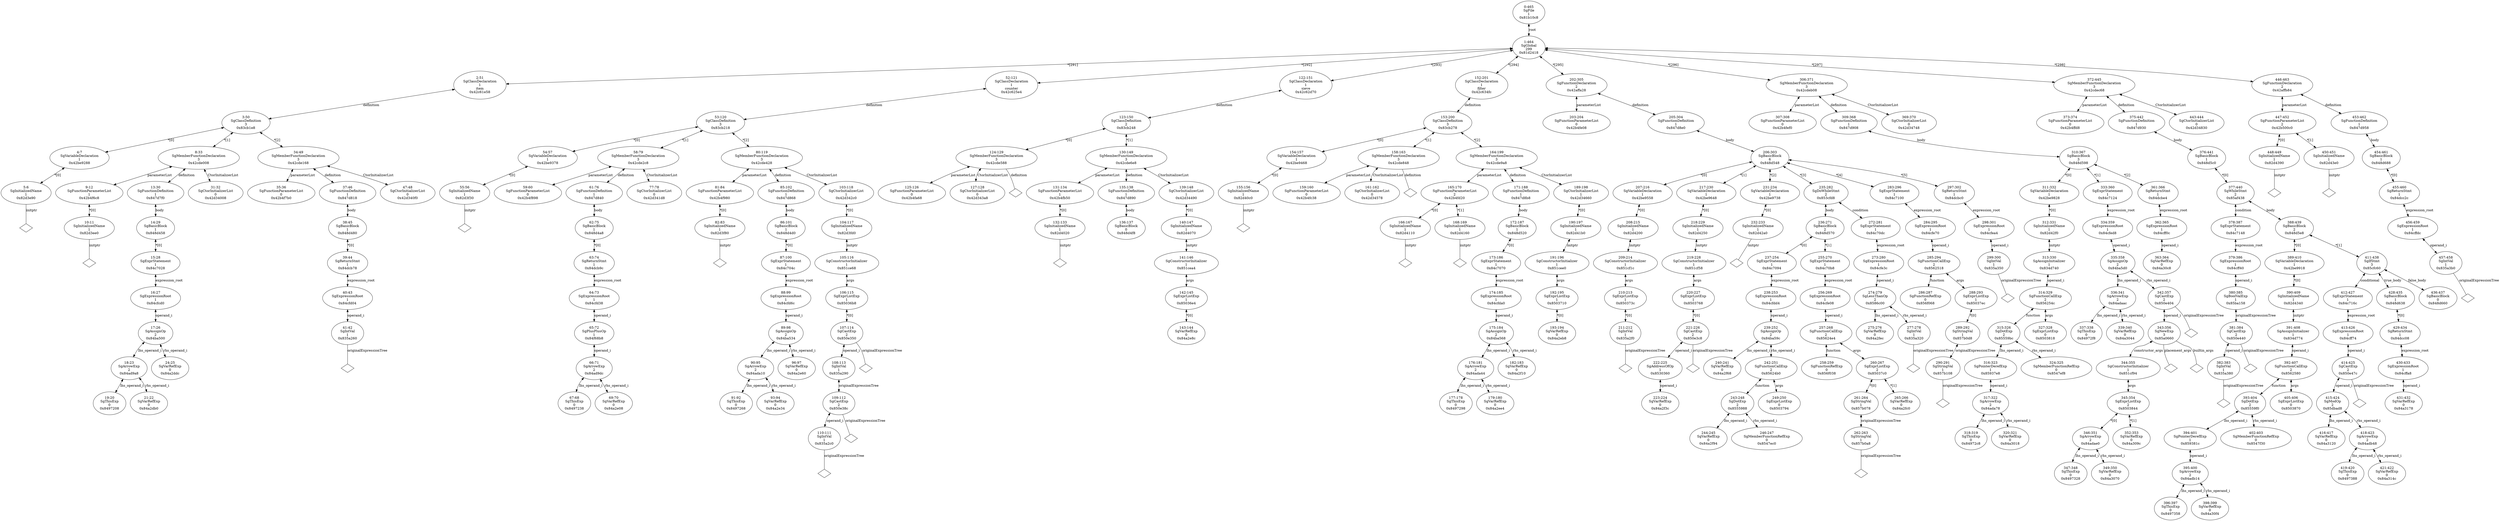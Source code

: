 digraph "G./primes.C.dot" {
"0x82d3e90"[label="5:6\nSgInitializedName\n1\n0x82d3e90\n" ];
"0x82d3e90" -> "0x82d3e90__initptr__null"[label="initptr" dir=none ];
"0x82d3e90__initptr__null"[label="" shape=diamond ];
"0x42be9288"[label="4:7\nSgVariableDeclaration\n1\n0x42be9288\n" ];
"0x42be9288" -> "0x82d3e90"[label="*[0]" dir=both ];
"0x82d3ee0"[label="10:11\nSgInitializedName\n1\n0x82d3ee0\n" ];
"0x82d3ee0" -> "0x82d3ee0__initptr__null"[label="initptr" dir=none ];
"0x82d3ee0__initptr__null"[label="" shape=diamond ];
"0x42b4f6c8"[label="9:12\nSgFunctionParameterList\n1\n0x42b4f6c8\n" ];
"0x42b4f6c8" -> "0x82d3ee0"[label="*[0]" dir=both ];
"0x8497208"[label="19:20\nSgThisExp\n0\n0x8497208\n" ];
"0x84a2db0"[label="21:22\nSgVarRefExp\n0\n0x84a2db0\n" ];
"0x84ad9a8"[label="18:23\nSgArrowExp\n2\n0x84ad9a8\n" ];
"0x84ad9a8" -> "0x8497208"[label="lhs_operand_i" dir=both ];
"0x84ad9a8" -> "0x84a2db0"[label="rhs_operand_i" dir=both ];
"0x84a2ddc"[label="24:25\nSgVarRefExp\n0\n0x84a2ddc\n" ];
"0x84ba500"[label="17:26\nSgAssignOp\n2\n0x84ba500\n" ];
"0x84ba500" -> "0x84ad9a8"[label="lhs_operand_i" dir=both ];
"0x84ba500" -> "0x84a2ddc"[label="rhs_operand_i" dir=both ];
"0x84cfcd0"[label="16:27\nSgExpressionRoot\n1\n0x84cfcd0\n" ];
"0x84cfcd0" -> "0x84ba500"[label="operand_i" dir=both ];
"0x84c7028"[label="15:28\nSgExprStatement\n1\n0x84c7028\n" ];
"0x84c7028" -> "0x84cfcd0"[label="expression_root" dir=both ];
"0x848d458"[label="14:29\nSgBasicBlock\n1\n0x848d458\n" ];
"0x848d458" -> "0x84c7028"[label="*[0]" dir=both ];
"0x847d7f0"[label="13:30\nSgFunctionDefinition\n1\n0x847d7f0\n" ];
"0x847d7f0" -> "0x848d458"[label="body" dir=both ];
"0x42d34008"[label="31:32\nSgCtorInitializerList\n0\n0x42d34008\n" ];
"0x42cde008"[label="8:33\nSgMemberFunctionDeclaration\n3\n0x42cde008\n" ];
"0x42cde008" -> "0x42b4f6c8"[label="parameterList" dir=both ];
"0x42cde008" -> "0x847d7f0"[label="definition" dir=both ];
"0x42cde008" -> "0x42d34008"[label="CtorInitializerList" dir=both ];
"0x42b4f7b0"[label="35:36\nSgFunctionParameterList\n0\n0x42b4f7b0\n" ];
"0x835a260"[label="41:42\nSgIntVal\n1\n0x835a260\n" ];
"0x835a260" -> "0x835a260__originalExpressionTree__null"[label="originalExpressionTree" dir=none ];
"0x835a260__originalExpressionTree__null"[label="" shape=diamond ];
"0x84cfd04"[label="40:43\nSgExpressionRoot\n1\n0x84cfd04\n" ];
"0x84cfd04" -> "0x835a260"[label="operand_i" dir=both ];
"0x84dcb78"[label="39:44\nSgReturnStmt\n1\n0x84dcb78\n" ];
"0x84dcb78" -> "0x84cfd04"[label="expression_root" dir=both ];
"0x848d480"[label="38:45\nSgBasicBlock\n1\n0x848d480\n" ];
"0x848d480" -> "0x84dcb78"[label="*[0]" dir=both ];
"0x847d818"[label="37:46\nSgFunctionDefinition\n1\n0x847d818\n" ];
"0x847d818" -> "0x848d480"[label="body" dir=both ];
"0x42d340f0"[label="47:48\nSgCtorInitializerList\n0\n0x42d340f0\n" ];
"0x42cde168"[label="34:49\nSgMemberFunctionDeclaration\n3\n0x42cde168\n" ];
"0x42cde168" -> "0x42b4f7b0"[label="parameterList" dir=both ];
"0x42cde168" -> "0x847d818"[label="definition" dir=both ];
"0x42cde168" -> "0x42d340f0"[label="CtorInitializerList" dir=both ];
"0x83cb1e8"[label="3:50\nSgClassDefinition\n3\n0x83cb1e8\n" ];
"0x83cb1e8" -> "0x42be9288"[label="*[0]" dir=both ];
"0x83cb1e8" -> "0x42cde008"[label="*[1]" dir=both ];
"0x83cb1e8" -> "0x42cde168"[label="*[2]" dir=both ];
"0x42c61e58"[label="2:51\nSgClassDeclaration\n1\nitem\n0x42c61e58\n" ];
"0x42c61e58" -> "0x83cb1e8"[label="definition" dir=both ];
"0x82d3f30"[label="55:56\nSgInitializedName\n1\n0x82d3f30\n" ];
"0x82d3f30" -> "0x82d3f30__initptr__null"[label="initptr" dir=none ];
"0x82d3f30__initptr__null"[label="" shape=diamond ];
"0x42be9378"[label="54:57\nSgVariableDeclaration\n1\n0x42be9378\n" ];
"0x42be9378" -> "0x82d3f30"[label="*[0]" dir=both ];
"0x42b4f898"[label="59:60\nSgFunctionParameterList\n0\n0x42b4f898\n" ];
"0x8497238"[label="67:68\nSgThisExp\n0\n0x8497238\n" ];
"0x84a2e08"[label="69:70\nSgVarRefExp\n0\n0x84a2e08\n" ];
"0x84ad9dc"[label="66:71\nSgArrowExp\n2\n0x84ad9dc\n" ];
"0x84ad9dc" -> "0x8497238"[label="lhs_operand_i" dir=both ];
"0x84ad9dc" -> "0x84a2e08"[label="rhs_operand_i" dir=both ];
"0x84f68b8"[label="65:72\nSgPlusPlusOp\n1\n0x84f68b8\n" ];
"0x84f68b8" -> "0x84ad9dc"[label="operand_i" dir=both ];
"0x84cfd38"[label="64:73\nSgExpressionRoot\n1\n0x84cfd38\n" ];
"0x84cfd38" -> "0x84f68b8"[label="operand_i" dir=both ];
"0x84dcb9c"[label="63:74\nSgReturnStmt\n1\n0x84dcb9c\n" ];
"0x84dcb9c" -> "0x84cfd38"[label="expression_root" dir=both ];
"0x848d4a8"[label="62:75\nSgBasicBlock\n1\n0x848d4a8\n" ];
"0x848d4a8" -> "0x84dcb9c"[label="*[0]" dir=both ];
"0x847d840"[label="61:76\nSgFunctionDefinition\n1\n0x847d840\n" ];
"0x847d840" -> "0x848d4a8"[label="body" dir=both ];
"0x42d341d8"[label="77:78\nSgCtorInitializerList\n0\n0x42d341d8\n" ];
"0x42cde2c8"[label="58:79\nSgMemberFunctionDeclaration\n3\n0x42cde2c8\n" ];
"0x42cde2c8" -> "0x42b4f898"[label="parameterList" dir=both ];
"0x42cde2c8" -> "0x847d840"[label="definition" dir=both ];
"0x42cde2c8" -> "0x42d341d8"[label="CtorInitializerList" dir=both ];
"0x82d3f80"[label="82:83\nSgInitializedName\n1\n0x82d3f80\n" ];
"0x82d3f80" -> "0x82d3f80__initptr__null"[label="initptr" dir=none ];
"0x82d3f80__initptr__null"[label="" shape=diamond ];
"0x42b4f980"[label="81:84\nSgFunctionParameterList\n1\n0x42b4f980\n" ];
"0x42b4f980" -> "0x82d3f80"[label="*[0]" dir=both ];
"0x8497268"[label="91:92\nSgThisExp\n0\n0x8497268\n" ];
"0x84a2e34"[label="93:94\nSgVarRefExp\n0\n0x84a2e34\n" ];
"0x84ada10"[label="90:95\nSgArrowExp\n2\n0x84ada10\n" ];
"0x84ada10" -> "0x8497268"[label="lhs_operand_i" dir=both ];
"0x84ada10" -> "0x84a2e34"[label="rhs_operand_i" dir=both ];
"0x84a2e60"[label="96:97\nSgVarRefExp\n0\n0x84a2e60\n" ];
"0x84ba534"[label="89:98\nSgAssignOp\n2\n0x84ba534\n" ];
"0x84ba534" -> "0x84ada10"[label="lhs_operand_i" dir=both ];
"0x84ba534" -> "0x84a2e60"[label="rhs_operand_i" dir=both ];
"0x84cfd6c"[label="88:99\nSgExpressionRoot\n1\n0x84cfd6c\n" ];
"0x84cfd6c" -> "0x84ba534"[label="operand_i" dir=both ];
"0x84c704c"[label="87:100\nSgExprStatement\n1\n0x84c704c\n" ];
"0x84c704c" -> "0x84cfd6c"[label="expression_root" dir=both ];
"0x848d4d0"[label="86:101\nSgBasicBlock\n1\n0x848d4d0\n" ];
"0x848d4d0" -> "0x84c704c"[label="*[0]" dir=both ];
"0x847d868"[label="85:102\nSgFunctionDefinition\n1\n0x847d868\n" ];
"0x847d868" -> "0x848d4d0"[label="body" dir=both ];
"0x835a2c0"[label="110:111\nSgIntVal\n1\n0x835a2c0\n" ];
"0x835a2c0" -> "0x835a2c0__originalExpressionTree__null"[label="originalExpressionTree" dir=none ];
"0x835a2c0__originalExpressionTree__null"[label="" shape=diamond ];
"0x850e38c"[label="109:112\nSgCastExp\n2\n0x850e38c\n" ];
"0x850e38c" -> "0x835a2c0"[label="operand_i" dir=both ];
"0x850e38c" -> "0x850e38c__originalExpressionTree__null"[label="originalExpressionTree" dir=none ];
"0x850e38c__originalExpressionTree__null"[label="" shape=diamond ];
"0x835a290"[label="108:113\nSgIntVal\n1\n0x835a290\n" ];
"0x835a290" -> "0x850e38c"[label="originalExpressionTree" dir=both ];
"0x850e350"[label="107:114\nSgCastExp\n2\n0x850e350\n" ];
"0x850e350" -> "0x835a290"[label="operand_i" dir=both ];
"0x850e350" -> "0x850e350__originalExpressionTree__null"[label="originalExpressionTree" dir=none ];
"0x850e350__originalExpressionTree__null"[label="" shape=diamond ];
"0x85036b8"[label="106:115\nSgExprListExp\n1\n0x85036b8\n" ];
"0x85036b8" -> "0x850e350"[label="*[0]" dir=both ];
"0x851ce68"[label="105:116\nSgConstructorInitializer\n1\n0x851ce68\n" ];
"0x851ce68" -> "0x85036b8"[label="args" dir=both ];
"0x82d3fd0"[label="104:117\nSgInitializedName\n1\n0x82d3fd0\n" ];
"0x82d3fd0" -> "0x851ce68"[label="initptr" dir=both ];
"0x42d342c0"[label="103:118\nSgCtorInitializerList\n1\n0x42d342c0\n" ];
"0x42d342c0" -> "0x82d3fd0"[label="*[0]" dir=both ];
"0x42cde428"[label="80:119\nSgMemberFunctionDeclaration\n3\n0x42cde428\n" ];
"0x42cde428" -> "0x42b4f980"[label="parameterList" dir=both ];
"0x42cde428" -> "0x847d868"[label="definition" dir=both ];
"0x42cde428" -> "0x42d342c0"[label="CtorInitializerList" dir=both ];
"0x83cb218"[label="53:120\nSgClassDefinition\n3\n0x83cb218\n" ];
"0x83cb218" -> "0x42be9378"[label="*[0]" dir=both ];
"0x83cb218" -> "0x42cde2c8"[label="*[1]" dir=both ];
"0x83cb218" -> "0x42cde428"[label="*[2]" dir=both ];
"0x42c625e4"[label="52:121\nSgClassDeclaration\n1\ncounter\n0x42c625e4\n" ];
"0x42c625e4" -> "0x83cb218"[label="definition" dir=both ];
"0x42b4fa68"[label="125:126\nSgFunctionParameterList\n0\n0x42b4fa68\n" ];
"0x42d343a8"[label="127:128\nSgCtorInitializerList\n0\n0x42d343a8\n" ];
"0x42cde588"[label="124:129\nSgMemberFunctionDeclaration\n3\n0x42cde588\n" ];
"0x42cde588" -> "0x42b4fa68"[label="parameterList" dir=both ];
"0x42cde588" -> "0x42cde588__definition__null"[label="definition" dir=none ];
"0x42cde588__definition__null"[label="" shape=diamond ];
"0x42cde588" -> "0x42d343a8"[label="CtorInitializerList" dir=both ];
"0x82d4020"[label="132:133\nSgInitializedName\n1\n0x82d4020\n" ];
"0x82d4020" -> "0x82d4020__initptr__null"[label="initptr" dir=none ];
"0x82d4020__initptr__null"[label="" shape=diamond ];
"0x42b4fb50"[label="131:134\nSgFunctionParameterList\n1\n0x42b4fb50\n" ];
"0x42b4fb50" -> "0x82d4020"[label="*[0]" dir=both ];
"0x848d4f8"[label="136:137\nSgBasicBlock\n0\n0x848d4f8\n" ];
"0x847d890"[label="135:138\nSgFunctionDefinition\n1\n0x847d890\n" ];
"0x847d890" -> "0x848d4f8"[label="body" dir=both ];
"0x84a2e8c"[label="143:144\nSgVarRefExp\n0\n0x84a2e8c\n" ];
"0x85036e4"[label="142:145\nSgExprListExp\n1\n0x85036e4\n" ];
"0x85036e4" -> "0x84a2e8c"[label="*[0]" dir=both ];
"0x851cea4"[label="141:146\nSgConstructorInitializer\n1\n0x851cea4\n" ];
"0x851cea4" -> "0x85036e4"[label="args" dir=both ];
"0x82d4070"[label="140:147\nSgInitializedName\n1\n0x82d4070\n" ];
"0x82d4070" -> "0x851cea4"[label="initptr" dir=both ];
"0x42d34490"[label="139:148\nSgCtorInitializerList\n1\n0x42d34490\n" ];
"0x42d34490" -> "0x82d4070"[label="*[0]" dir=both ];
"0x42cde6e8"[label="130:149\nSgMemberFunctionDeclaration\n3\n0x42cde6e8\n" ];
"0x42cde6e8" -> "0x42b4fb50"[label="parameterList" dir=both ];
"0x42cde6e8" -> "0x847d890"[label="definition" dir=both ];
"0x42cde6e8" -> "0x42d34490"[label="CtorInitializerList" dir=both ];
"0x83cb248"[label="123:150\nSgClassDefinition\n2\n0x83cb248\n" ];
"0x83cb248" -> "0x42cde588"[label="*[0]" dir=both ];
"0x83cb248" -> "0x42cde6e8"[label="*[1]" dir=both ];
"0x42c62d70"[label="122:151\nSgClassDeclaration\n1\nsieve\n0x42c62d70\n" ];
"0x42c62d70" -> "0x83cb248"[label="definition" dir=both ];
"0x82d40c0"[label="155:156\nSgInitializedName\n1\n0x82d40c0\n" ];
"0x82d40c0" -> "0x82d40c0__initptr__null"[label="initptr" dir=none ];
"0x82d40c0__initptr__null"[label="" shape=diamond ];
"0x42be9468"[label="154:157\nSgVariableDeclaration\n1\n0x42be9468\n" ];
"0x42be9468" -> "0x82d40c0"[label="*[0]" dir=both ];
"0x42b4fc38"[label="159:160\nSgFunctionParameterList\n0\n0x42b4fc38\n" ];
"0x42d34578"[label="161:162\nSgCtorInitializerList\n0\n0x42d34578\n" ];
"0x42cde848"[label="158:163\nSgMemberFunctionDeclaration\n3\n0x42cde848\n" ];
"0x42cde848" -> "0x42b4fc38"[label="parameterList" dir=both ];
"0x42cde848" -> "0x42cde848__definition__null"[label="definition" dir=none ];
"0x42cde848__definition__null"[label="" shape=diamond ];
"0x42cde848" -> "0x42d34578"[label="CtorInitializerList" dir=both ];
"0x82d4110"[label="166:167\nSgInitializedName\n1\n0x82d4110\n" ];
"0x82d4110" -> "0x82d4110__initptr__null"[label="initptr" dir=none ];
"0x82d4110__initptr__null"[label="" shape=diamond ];
"0x82d4160"[label="168:169\nSgInitializedName\n1\n0x82d4160\n" ];
"0x82d4160" -> "0x82d4160__initptr__null"[label="initptr" dir=none ];
"0x82d4160__initptr__null"[label="" shape=diamond ];
"0x42b4fd20"[label="165:170\nSgFunctionParameterList\n2\n0x42b4fd20\n" ];
"0x42b4fd20" -> "0x82d4110"[label="*[0]" dir=both ];
"0x42b4fd20" -> "0x82d4160"[label="*[1]" dir=both ];
"0x8497298"[label="177:178\nSgThisExp\n0\n0x8497298\n" ];
"0x84a2ee4"[label="179:180\nSgVarRefExp\n0\n0x84a2ee4\n" ];
"0x84ada44"[label="176:181\nSgArrowExp\n2\n0x84ada44\n" ];
"0x84ada44" -> "0x8497298"[label="lhs_operand_i" dir=both ];
"0x84ada44" -> "0x84a2ee4"[label="rhs_operand_i" dir=both ];
"0x84a2f10"[label="182:183\nSgVarRefExp\n0\n0x84a2f10\n" ];
"0x84ba568"[label="175:184\nSgAssignOp\n2\n0x84ba568\n" ];
"0x84ba568" -> "0x84ada44"[label="lhs_operand_i" dir=both ];
"0x84ba568" -> "0x84a2f10"[label="rhs_operand_i" dir=both ];
"0x84cfda0"[label="174:185\nSgExpressionRoot\n1\n0x84cfda0\n" ];
"0x84cfda0" -> "0x84ba568"[label="operand_i" dir=both ];
"0x84c7070"[label="173:186\nSgExprStatement\n1\n0x84c7070\n" ];
"0x84c7070" -> "0x84cfda0"[label="expression_root" dir=both ];
"0x848d520"[label="172:187\nSgBasicBlock\n1\n0x848d520\n" ];
"0x848d520" -> "0x84c7070"[label="*[0]" dir=both ];
"0x847d8b8"[label="171:188\nSgFunctionDefinition\n1\n0x847d8b8\n" ];
"0x847d8b8" -> "0x848d520"[label="body" dir=both ];
"0x84a2eb8"[label="193:194\nSgVarRefExp\n0\n0x84a2eb8\n" ];
"0x8503710"[label="192:195\nSgExprListExp\n1\n0x8503710\n" ];
"0x8503710" -> "0x84a2eb8"[label="*[0]" dir=both ];
"0x851cee0"[label="191:196\nSgConstructorInitializer\n1\n0x851cee0\n" ];
"0x851cee0" -> "0x8503710"[label="args" dir=both ];
"0x82d41b0"[label="190:197\nSgInitializedName\n1\n0x82d41b0\n" ];
"0x82d41b0" -> "0x851cee0"[label="initptr" dir=both ];
"0x42d34660"[label="189:198\nSgCtorInitializerList\n1\n0x42d34660\n" ];
"0x42d34660" -> "0x82d41b0"[label="*[0]" dir=both ];
"0x42cde9a8"[label="164:199\nSgMemberFunctionDeclaration\n3\n0x42cde9a8\n" ];
"0x42cde9a8" -> "0x42b4fd20"[label="parameterList" dir=both ];
"0x42cde9a8" -> "0x847d8b8"[label="definition" dir=both ];
"0x42cde9a8" -> "0x42d34660"[label="CtorInitializerList" dir=both ];
"0x83cb278"[label="153:200\nSgClassDefinition\n3\n0x83cb278\n" ];
"0x83cb278" -> "0x42be9468"[label="*[0]" dir=both ];
"0x83cb278" -> "0x42cde848"[label="*[1]" dir=both ];
"0x83cb278" -> "0x42cde9a8"[label="*[2]" dir=both ];
"0x42c634fc"[label="152:201\nSgClassDeclaration\n1\nfilter\n0x42c634fc\n" ];
"0x42c634fc" -> "0x83cb278"[label="definition" dir=both ];
"0x42b4fe08"[label="203:204\nSgFunctionParameterList\n0\n0x42b4fe08\n" ];
"0x835a2f0"[label="211:212\nSgIntVal\n1\n0x835a2f0\n" ];
"0x835a2f0" -> "0x835a2f0__originalExpressionTree__null"[label="originalExpressionTree" dir=none ];
"0x835a2f0__originalExpressionTree__null"[label="" shape=diamond ];
"0x850373c"[label="210:213\nSgExprListExp\n1\n0x850373c\n" ];
"0x850373c" -> "0x835a2f0"[label="*[0]" dir=both ];
"0x851cf1c"[label="209:214\nSgConstructorInitializer\n1\n0x851cf1c\n" ];
"0x851cf1c" -> "0x850373c"[label="args" dir=both ];
"0x82d4200"[label="208:215\nSgInitializedName\n1\n0x82d4200\n" ];
"0x82d4200" -> "0x851cf1c"[label="initptr" dir=both ];
"0x42be9558"[label="207:216\nSgVariableDeclaration\n1\n0x42be9558\n" ];
"0x42be9558" -> "0x82d4200"[label="*[0]" dir=both ];
"0x84a2f3c"[label="223:224\nSgVarRefExp\n0\n0x84a2f3c\n" ];
"0x8530360"[label="222:225\nSgAddressOfOp\n1\n0x8530360\n" ];
"0x8530360" -> "0x84a2f3c"[label="operand_i" dir=both ];
"0x850e3c8"[label="221:226\nSgCastExp\n2\n0x850e3c8\n" ];
"0x850e3c8" -> "0x8530360"[label="operand_i" dir=both ];
"0x850e3c8" -> "0x850e3c8__originalExpressionTree__null"[label="originalExpressionTree" dir=none ];
"0x850e3c8__originalExpressionTree__null"[label="" shape=diamond ];
"0x8503768"[label="220:227\nSgExprListExp\n1\n0x8503768\n" ];
"0x8503768" -> "0x850e3c8"[label="*[0]" dir=both ];
"0x851cf58"[label="219:228\nSgConstructorInitializer\n1\n0x851cf58\n" ];
"0x851cf58" -> "0x8503768"[label="args" dir=both ];
"0x82d4250"[label="218:229\nSgInitializedName\n1\n0x82d4250\n" ];
"0x82d4250" -> "0x851cf58"[label="initptr" dir=both ];
"0x42be9648"[label="217:230\nSgVariableDeclaration\n1\n0x42be9648\n" ];
"0x42be9648" -> "0x82d4250"[label="*[0]" dir=both ];
"0x82d42a0"[label="232:233\nSgInitializedName\n1\n0x82d42a0\n" ];
"0x82d42a0" -> "0x82d42a0__initptr__null"[label="initptr" dir=none ];
"0x82d42a0__initptr__null"[label="" shape=diamond ];
"0x42be9738"[label="231:234\nSgVariableDeclaration\n1\n0x42be9738\n" ];
"0x42be9738" -> "0x82d42a0"[label="*[0]" dir=both ];
"0x84a2f68"[label="240:241\nSgVarRefExp\n0\n0x84a2f68\n" ];
"0x84a2f94"[label="244:245\nSgVarRefExp\n0\n0x84a2f94\n" ];
"0x8547ec0"[label="246:247\nSgMemberFunctionRefExp\n0\n0x8547ec0\n" ];
"0x8555988"[label="243:248\nSgDotExp\n2\n0x8555988\n" ];
"0x8555988" -> "0x84a2f94"[label="lhs_operand_i" dir=both ];
"0x8555988" -> "0x8547ec0"[label="rhs_operand_i" dir=both ];
"0x8503794"[label="249:250\nSgExprListExp\n0\n0x8503794\n" ];
"0x85624b0"[label="242:251\nSgFunctionCallExp\n2\n0x85624b0\n" ];
"0x85624b0" -> "0x8555988"[label="function" dir=both ];
"0x85624b0" -> "0x8503794"[label="args" dir=both ];
"0x84ba59c"[label="239:252\nSgAssignOp\n2\n0x84ba59c\n" ];
"0x84ba59c" -> "0x84a2f68"[label="lhs_operand_i" dir=both ];
"0x84ba59c" -> "0x85624b0"[label="rhs_operand_i" dir=both ];
"0x84cfdd4"[label="238:253\nSgExpressionRoot\n1\n0x84cfdd4\n" ];
"0x84cfdd4" -> "0x84ba59c"[label="operand_i" dir=both ];
"0x84c7094"[label="237:254\nSgExprStatement\n1\n0x84c7094\n" ];
"0x84c7094" -> "0x84cfdd4"[label="expression_root" dir=both ];
"0x856f038"[label="258:259\nSgFunctionRefExp\n0\n0x856f038\n" ];
"0x857b0a8"[label="262:263\nSgStringVal\n1\n0x857b0a8\n" ];
"0x857b0a8" -> "0x857b0a8__originalExpressionTree__null"[label="originalExpressionTree" dir=none ];
"0x857b0a8__originalExpressionTree__null"[label="" shape=diamond ];
"0x857b078"[label="261:264\nSgStringVal\n1\n0x857b078\n" ];
"0x857b078" -> "0x857b0a8"[label="originalExpressionTree" dir=both ];
"0x84a2fc0"[label="265:266\nSgVarRefExp\n0\n0x84a2fc0\n" ];
"0x85037c0"[label="260:267\nSgExprListExp\n2\n0x85037c0\n" ];
"0x85037c0" -> "0x857b078"[label="*[0]" dir=both ];
"0x85037c0" -> "0x84a2fc0"[label="*[1]" dir=both ];
"0x85624e4"[label="257:268\nSgFunctionCallExp\n2\n0x85624e4\n" ];
"0x85624e4" -> "0x856f038"[label="function" dir=both ];
"0x85624e4" -> "0x85037c0"[label="args" dir=both ];
"0x84cfe08"[label="256:269\nSgExpressionRoot\n1\n0x84cfe08\n" ];
"0x84cfe08" -> "0x85624e4"[label="operand_i" dir=both ];
"0x84c70b8"[label="255:270\nSgExprStatement\n1\n0x84c70b8\n" ];
"0x84c70b8" -> "0x84cfe08"[label="expression_root" dir=both ];
"0x848d570"[label="236:271\nSgBasicBlock\n2\n0x848d570\n" ];
"0x848d570" -> "0x84c7094"[label="*[0]" dir=both ];
"0x848d570" -> "0x84c70b8"[label="*[1]" dir=both ];
"0x84a2fec"[label="275:276\nSgVarRefExp\n0\n0x84a2fec\n" ];
"0x835a320"[label="277:278\nSgIntVal\n1\n0x835a320\n" ];
"0x835a320" -> "0x835a320__originalExpressionTree__null"[label="originalExpressionTree" dir=none ];
"0x835a320__originalExpressionTree__null"[label="" shape=diamond ];
"0x8586c00"[label="274:279\nSgLessThanOp\n2\n0x8586c00\n" ];
"0x8586c00" -> "0x84a2fec"[label="lhs_operand_i" dir=both ];
"0x8586c00" -> "0x835a320"[label="rhs_operand_i" dir=both ];
"0x84cfe3c"[label="273:280\nSgExpressionRoot\n1\n0x84cfe3c\n" ];
"0x84cfe3c" -> "0x8586c00"[label="operand_i" dir=both ];
"0x84c70dc"[label="272:281\nSgExprStatement\n1\n0x84c70dc\n" ];
"0x84c70dc" -> "0x84cfe3c"[label="expression_root" dir=both ];
"0x853cfd8"[label="235:282\nSgDoWhileStmt\n2\n0x853cfd8\n" ];
"0x853cfd8" -> "0x848d570"[label="body" dir=both ];
"0x853cfd8" -> "0x84c70dc"[label="condition" dir=both ];
"0x856f068"[label="286:287\nSgFunctionRefExp\n0\n0x856f068\n" ];
"0x857b108"[label="290:291\nSgStringVal\n1\n0x857b108\n" ];
"0x857b108" -> "0x857b108__originalExpressionTree__null"[label="originalExpressionTree" dir=none ];
"0x857b108__originalExpressionTree__null"[label="" shape=diamond ];
"0x857b0d8"[label="289:292\nSgStringVal\n1\n0x857b0d8\n" ];
"0x857b0d8" -> "0x857b108"[label="originalExpressionTree" dir=both ];
"0x85037ec"[label="288:293\nSgExprListExp\n1\n0x85037ec\n" ];
"0x85037ec" -> "0x857b0d8"[label="*[0]" dir=both ];
"0x8562518"[label="285:294\nSgFunctionCallExp\n2\n0x8562518\n" ];
"0x8562518" -> "0x856f068"[label="function" dir=both ];
"0x8562518" -> "0x85037ec"[label="args" dir=both ];
"0x84cfe70"[label="284:295\nSgExpressionRoot\n1\n0x84cfe70\n" ];
"0x84cfe70" -> "0x8562518"[label="operand_i" dir=both ];
"0x84c7100"[label="283:296\nSgExprStatement\n1\n0x84c7100\n" ];
"0x84c7100" -> "0x84cfe70"[label="expression_root" dir=both ];
"0x835a350"[label="299:300\nSgIntVal\n1\n0x835a350\n" ];
"0x835a350" -> "0x835a350__originalExpressionTree__null"[label="originalExpressionTree" dir=none ];
"0x835a350__originalExpressionTree__null"[label="" shape=diamond ];
"0x84cfea4"[label="298:301\nSgExpressionRoot\n1\n0x84cfea4\n" ];
"0x84cfea4" -> "0x835a350"[label="operand_i" dir=both ];
"0x84dcbc0"[label="297:302\nSgReturnStmt\n1\n0x84dcbc0\n" ];
"0x84dcbc0" -> "0x84cfea4"[label="expression_root" dir=both ];
"0x848d548"[label="206:303\nSgBasicBlock\n6\n0x848d548\n" ];
"0x848d548" -> "0x42be9558"[label="*[0]" dir=both ];
"0x848d548" -> "0x42be9648"[label="*[1]" dir=both ];
"0x848d548" -> "0x42be9738"[label="*[2]" dir=both ];
"0x848d548" -> "0x853cfd8"[label="*[3]" dir=both ];
"0x848d548" -> "0x84c7100"[label="*[4]" dir=both ];
"0x848d548" -> "0x84dcbc0"[label="*[5]" dir=both ];
"0x847d8e0"[label="205:304\nSgFunctionDefinition\n1\n0x847d8e0\n" ];
"0x847d8e0" -> "0x848d548"[label="body" dir=both ];
"0x42affa28"[label="202:305\nSgFunctionDeclaration\n2\n0x42affa28\n" ];
"0x42affa28" -> "0x42b4fe08"[label="parameterList" dir=both ];
"0x42affa28" -> "0x847d8e0"[label="definition" dir=both ];
"0x42b4fef0"[label="307:308\nSgFunctionParameterList\n0\n0x42b4fef0\n" ];
"0x84972c8"[label="318:319\nSgThisExp\n0\n0x84972c8\n" ];
"0x84a3018"[label="320:321\nSgVarRefExp\n0\n0x84a3018\n" ];
"0x84ada78"[label="317:322\nSgArrowExp\n2\n0x84ada78\n" ];
"0x84ada78" -> "0x84972c8"[label="lhs_operand_i" dir=both ];
"0x84ada78" -> "0x84a3018"[label="rhs_operand_i" dir=both ];
"0x85937e8"[label="316:323\nSgPointerDerefExp\n1\n0x85937e8\n" ];
"0x85937e8" -> "0x84ada78"[label="operand_i" dir=both ];
"0x8547ef8"[label="324:325\nSgMemberFunctionRefExp\n0\n0x8547ef8\n" ];
"0x85559bc"[label="315:326\nSgDotExp\n2\n0x85559bc\n" ];
"0x85559bc" -> "0x85937e8"[label="lhs_operand_i" dir=both ];
"0x85559bc" -> "0x8547ef8"[label="rhs_operand_i" dir=both ];
"0x8503818"[label="327:328\nSgExprListExp\n0\n0x8503818\n" ];
"0x856254c"[label="314:329\nSgFunctionCallExp\n2\n0x856254c\n" ];
"0x856254c" -> "0x85559bc"[label="function" dir=both ];
"0x856254c" -> "0x8503818"[label="args" dir=both ];
"0x834d740"[label="313:330\nSgAssignInitializer\n1\n0x834d740\n" ];
"0x834d740" -> "0x856254c"[label="operand_i" dir=both ];
"0x82d42f0"[label="312:331\nSgInitializedName\n1\n0x82d42f0\n" ];
"0x82d42f0" -> "0x834d740"[label="initptr" dir=both ];
"0x42be9828"[label="311:332\nSgVariableDeclaration\n1\n0x42be9828\n" ];
"0x42be9828" -> "0x82d42f0"[label="*[0]" dir=both ];
"0x84972f8"[label="337:338\nSgThisExp\n0\n0x84972f8\n" ];
"0x84a3044"[label="339:340\nSgVarRefExp\n0\n0x84a3044\n" ];
"0x84adaac"[label="336:341\nSgArrowExp\n2\n0x84adaac\n" ];
"0x84adaac" -> "0x84972f8"[label="lhs_operand_i" dir=both ];
"0x84adaac" -> "0x84a3044"[label="rhs_operand_i" dir=both ];
"0x8497328"[label="347:348\nSgThisExp\n0\n0x8497328\n" ];
"0x84a3070"[label="349:350\nSgVarRefExp\n0\n0x84a3070\n" ];
"0x84adae0"[label="346:351\nSgArrowExp\n2\n0x84adae0\n" ];
"0x84adae0" -> "0x8497328"[label="lhs_operand_i" dir=both ];
"0x84adae0" -> "0x84a3070"[label="rhs_operand_i" dir=both ];
"0x84a309c"[label="352:353\nSgVarRefExp\n0\n0x84a309c\n" ];
"0x8503844"[label="345:354\nSgExprListExp\n2\n0x8503844\n" ];
"0x8503844" -> "0x84adae0"[label="*[0]" dir=both ];
"0x8503844" -> "0x84a309c"[label="*[1]" dir=both ];
"0x851cf94"[label="344:355\nSgConstructorInitializer\n1\n0x851cf94\n" ];
"0x851cf94" -> "0x8503844"[label="args" dir=both ];
"0x85a0660"[label="343:356\nSgNewExp\n3\n0x85a0660\n" ];
"0x85a0660" -> "0x85a0660__placement_args__null"[label="placement_args" dir=none ];
"0x85a0660__placement_args__null"[label="" shape=diamond ];
"0x85a0660" -> "0x851cf94"[label="constructor_args" dir=both ];
"0x85a0660" -> "0x85a0660__builtin_args__null"[label="builtin_args" dir=none ];
"0x85a0660__builtin_args__null"[label="" shape=diamond ];
"0x850e404"[label="342:357\nSgCastExp\n2\n0x850e404\n" ];
"0x850e404" -> "0x85a0660"[label="operand_i" dir=both ];
"0x850e404" -> "0x850e404__originalExpressionTree__null"[label="originalExpressionTree" dir=none ];
"0x850e404__originalExpressionTree__null"[label="" shape=diamond ];
"0x84ba5d0"[label="335:358\nSgAssignOp\n2\n0x84ba5d0\n" ];
"0x84ba5d0" -> "0x84adaac"[label="lhs_operand_i" dir=both ];
"0x84ba5d0" -> "0x850e404"[label="rhs_operand_i" dir=both ];
"0x84cfed8"[label="334:359\nSgExpressionRoot\n1\n0x84cfed8\n" ];
"0x84cfed8" -> "0x84ba5d0"[label="operand_i" dir=both ];
"0x84c7124"[label="333:360\nSgExprStatement\n1\n0x84c7124\n" ];
"0x84c7124" -> "0x84cfed8"[label="expression_root" dir=both ];
"0x84a30c8"[label="363:364\nSgVarRefExp\n0\n0x84a30c8\n" ];
"0x84cff0c"[label="362:365\nSgExpressionRoot\n1\n0x84cff0c\n" ];
"0x84cff0c" -> "0x84a30c8"[label="operand_i" dir=both ];
"0x84dcbe4"[label="361:366\nSgReturnStmt\n1\n0x84dcbe4\n" ];
"0x84dcbe4" -> "0x84cff0c"[label="expression_root" dir=both ];
"0x848d598"[label="310:367\nSgBasicBlock\n3\n0x848d598\n" ];
"0x848d598" -> "0x42be9828"[label="*[0]" dir=both ];
"0x848d598" -> "0x84c7124"[label="*[1]" dir=both ];
"0x848d598" -> "0x84dcbe4"[label="*[2]" dir=both ];
"0x847d908"[label="309:368\nSgFunctionDefinition\n1\n0x847d908\n" ];
"0x847d908" -> "0x848d598"[label="body" dir=both ];
"0x42d34748"[label="369:370\nSgCtorInitializerList\n0\n0x42d34748\n" ];
"0x42cdeb08"[label="306:371\nSgMemberFunctionDeclaration\n3\n0x42cdeb08\n" ];
"0x42cdeb08" -> "0x42b4fef0"[label="parameterList" dir=both ];
"0x42cdeb08" -> "0x847d908"[label="definition" dir=both ];
"0x42cdeb08" -> "0x42d34748"[label="CtorInitializerList" dir=both ];
"0x42b4ffd8"[label="373:374\nSgFunctionParameterList\n0\n0x42b4ffd8\n" ];
"0x835a380"[label="382:383\nSgIntVal\n1\n0x835a380\n" ];
"0x835a380" -> "0x835a380__originalExpressionTree__null"[label="originalExpressionTree" dir=none ];
"0x835a380__originalExpressionTree__null"[label="" shape=diamond ];
"0x850e440"[label="381:384\nSgCastExp\n2\n0x850e440\n" ];
"0x850e440" -> "0x835a380"[label="operand_i" dir=both ];
"0x850e440" -> "0x850e440__originalExpressionTree__null"[label="originalExpressionTree" dir=none ];
"0x850e440__originalExpressionTree__null"[label="" shape=diamond ];
"0x85ba158"[label="380:385\nSgBoolValExp\n1\n0x85ba158\n" ];
"0x85ba158" -> "0x850e440"[label="originalExpressionTree" dir=both ];
"0x84cff40"[label="379:386\nSgExpressionRoot\n1\n0x84cff40\n" ];
"0x84cff40" -> "0x85ba158"[label="operand_i" dir=both ];
"0x84c7148"[label="378:387\nSgExprStatement\n1\n0x84c7148\n" ];
"0x84c7148" -> "0x84cff40"[label="expression_root" dir=both ];
"0x8497358"[label="396:397\nSgThisExp\n0\n0x8497358\n" ];
"0x84a30f4"[label="398:399\nSgVarRefExp\n0\n0x84a30f4\n" ];
"0x84adb14"[label="395:400\nSgArrowExp\n2\n0x84adb14\n" ];
"0x84adb14" -> "0x8497358"[label="lhs_operand_i" dir=both ];
"0x84adb14" -> "0x84a30f4"[label="rhs_operand_i" dir=both ];
"0x859381c"[label="394:401\nSgPointerDerefExp\n1\n0x859381c\n" ];
"0x859381c" -> "0x84adb14"[label="operand_i" dir=both ];
"0x8547f30"[label="402:403\nSgMemberFunctionRefExp\n0\n0x8547f30\n" ];
"0x85559f0"[label="393:404\nSgDotExp\n2\n0x85559f0\n" ];
"0x85559f0" -> "0x859381c"[label="lhs_operand_i" dir=both ];
"0x85559f0" -> "0x8547f30"[label="rhs_operand_i" dir=both ];
"0x8503870"[label="405:406\nSgExprListExp\n0\n0x8503870\n" ];
"0x8562580"[label="392:407\nSgFunctionCallExp\n2\n0x8562580\n" ];
"0x8562580" -> "0x85559f0"[label="function" dir=both ];
"0x8562580" -> "0x8503870"[label="args" dir=both ];
"0x834d774"[label="391:408\nSgAssignInitializer\n1\n0x834d774\n" ];
"0x834d774" -> "0x8562580"[label="operand_i" dir=both ];
"0x82d4340"[label="390:409\nSgInitializedName\n1\n0x82d4340\n" ];
"0x82d4340" -> "0x834d774"[label="initptr" dir=both ];
"0x42be9918"[label="389:410\nSgVariableDeclaration\n1\n0x42be9918\n" ];
"0x42be9918" -> "0x82d4340"[label="*[0]" dir=both ];
"0x84a3120"[label="416:417\nSgVarRefExp\n0\n0x84a3120\n" ];
"0x8497388"[label="419:420\nSgThisExp\n0\n0x8497388\n" ];
"0x84a314c"[label="421:422\nSgVarRefExp\n0\n0x84a314c\n" ];
"0x84adb48"[label="418:423\nSgArrowExp\n2\n0x84adb48\n" ];
"0x84adb48" -> "0x8497388"[label="lhs_operand_i" dir=both ];
"0x84adb48" -> "0x84a314c"[label="rhs_operand_i" dir=both ];
"0x85dbad8"[label="415:424\nSgModOp\n2\n0x85dbad8\n" ];
"0x85dbad8" -> "0x84a3120"[label="lhs_operand_i" dir=both ];
"0x85dbad8" -> "0x84adb48"[label="rhs_operand_i" dir=both ];
"0x850e47c"[label="414:425\nSgCastExp\n2\n0x850e47c\n" ];
"0x850e47c" -> "0x85dbad8"[label="operand_i" dir=both ];
"0x850e47c" -> "0x850e47c__originalExpressionTree__null"[label="originalExpressionTree" dir=none ];
"0x850e47c__originalExpressionTree__null"[label="" shape=diamond ];
"0x84cff74"[label="413:426\nSgExpressionRoot\n1\n0x84cff74\n" ];
"0x84cff74" -> "0x850e47c"[label="operand_i" dir=both ];
"0x84c716c"[label="412:427\nSgExprStatement\n1\n0x84c716c\n" ];
"0x84c716c" -> "0x84cff74"[label="expression_root" dir=both ];
"0x84a3178"[label="431:432\nSgVarRefExp\n0\n0x84a3178\n" ];
"0x84cffa8"[label="430:433\nSgExpressionRoot\n1\n0x84cffa8\n" ];
"0x84cffa8" -> "0x84a3178"[label="operand_i" dir=both ];
"0x84dcc08"[label="429:434\nSgReturnStmt\n1\n0x84dcc08\n" ];
"0x84dcc08" -> "0x84cffa8"[label="expression_root" dir=both ];
"0x848d638"[label="428:435\nSgBasicBlock\n1\n0x848d638\n" ];
"0x848d638" -> "0x84dcc08"[label="*[0]" dir=both ];
"0x848d660"[label="436:437\nSgBasicBlock\n0\n0x848d660\n" ];
"0x85cfc60"[label="411:438\nSgIfStmt\n3\n0x85cfc60\n" ];
"0x85cfc60" -> "0x84c716c"[label="conditional" dir=both ];
"0x85cfc60" -> "0x848d638"[label="true_body" dir=both ];
"0x85cfc60" -> "0x848d660"[label="false_body" dir=both ];
"0x848d5e8"[label="388:439\nSgBasicBlock\n2\n0x848d5e8\n" ];
"0x848d5e8" -> "0x42be9918"[label="*[0]" dir=both ];
"0x848d5e8" -> "0x85cfc60"[label="*[1]" dir=both ];
"0x85af438"[label="377:440\nSgWhileStmt\n2\n0x85af438\n" ];
"0x85af438" -> "0x84c7148"[label="condition" dir=both ];
"0x85af438" -> "0x848d5e8"[label="body" dir=both ];
"0x848d5c0"[label="376:441\nSgBasicBlock\n1\n0x848d5c0\n" ];
"0x848d5c0" -> "0x85af438"[label="*[0]" dir=both ];
"0x847d930"[label="375:442\nSgFunctionDefinition\n1\n0x847d930\n" ];
"0x847d930" -> "0x848d5c0"[label="body" dir=both ];
"0x42d34830"[label="443:444\nSgCtorInitializerList\n0\n0x42d34830\n" ];
"0x42cdec68"[label="372:445\nSgMemberFunctionDeclaration\n3\n0x42cdec68\n" ];
"0x42cdec68" -> "0x42b4ffd8"[label="parameterList" dir=both ];
"0x42cdec68" -> "0x847d930"[label="definition" dir=both ];
"0x42cdec68" -> "0x42d34830"[label="CtorInitializerList" dir=both ];
"0x82d4390"[label="448:449\nSgInitializedName\n1\n0x82d4390\n" ];
"0x82d4390" -> "0x82d4390__initptr__null"[label="initptr" dir=none ];
"0x82d4390__initptr__null"[label="" shape=diamond ];
"0x82d43e0"[label="450:451\nSgInitializedName\n1\n0x82d43e0\n" ];
"0x82d43e0" -> "0x82d43e0__initptr__null"[label="initptr" dir=none ];
"0x82d43e0__initptr__null"[label="" shape=diamond ];
"0x42b500c0"[label="447:452\nSgFunctionParameterList\n2\n0x42b500c0\n" ];
"0x42b500c0" -> "0x82d4390"[label="*[0]" dir=both ];
"0x42b500c0" -> "0x82d43e0"[label="*[1]" dir=both ];
"0x835a3b0"[label="457:458\nSgIntVal\n1\n0x835a3b0\n" ];
"0x835a3b0" -> "0x835a3b0__originalExpressionTree__null"[label="originalExpressionTree" dir=none ];
"0x835a3b0__originalExpressionTree__null"[label="" shape=diamond ];
"0x84cffdc"[label="456:459\nSgExpressionRoot\n1\n0x84cffdc\n" ];
"0x84cffdc" -> "0x835a3b0"[label="operand_i" dir=both ];
"0x84dcc2c"[label="455:460\nSgReturnStmt\n1\n0x84dcc2c\n" ];
"0x84dcc2c" -> "0x84cffdc"[label="expression_root" dir=both ];
"0x848d688"[label="454:461\nSgBasicBlock\n1\n0x848d688\n" ];
"0x848d688" -> "0x84dcc2c"[label="*[0]" dir=both ];
"0x847d958"[label="453:462\nSgFunctionDefinition\n1\n0x847d958\n" ];
"0x847d958" -> "0x848d688"[label="body" dir=both ];
"0x42affb84"[label="446:463\nSgFunctionDeclaration\n2\n0x42affb84\n" ];
"0x42affb84" -> "0x42b500c0"[label="parameterList" dir=both ];
"0x42affb84" -> "0x847d958"[label="definition" dir=both ];
"0x81d2418"[label="1:464\nSgGlobal\n299\n0x81d2418\n" ];
"0x81d2418" -> "0x42c61e58"[label="*[291]" dir=both ];
"0x81d2418" -> "0x42c625e4"[label="*[292]" dir=both ];
"0x81d2418" -> "0x42c62d70"[label="*[293]" dir=both ];
"0x81d2418" -> "0x42c634fc"[label="*[294]" dir=both ];
"0x81d2418" -> "0x42affa28"[label="*[295]" dir=both ];
"0x81d2418" -> "0x42cdeb08"[label="*[296]" dir=both ];
"0x81d2418" -> "0x42cdec68"[label="*[297]" dir=both ];
"0x81d2418" -> "0x42affb84"[label="*[298]" dir=both ];
"0x81b10c8"[label="0:465\nSgFile\n1\n0x81b10c8\n" ];
"0x81b10c8" -> "0x81d2418"[label="root" dir=both ];
}
